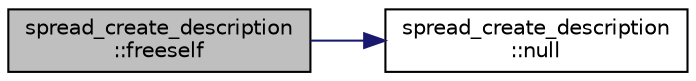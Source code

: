 digraph "spread_create_description::freeself"
{
  edge [fontname="Helvetica",fontsize="10",labelfontname="Helvetica",labelfontsize="10"];
  node [fontname="Helvetica",fontsize="10",shape=record];
  rankdir="LR";
  Node7 [label="spread_create_description\l::freeself",height=0.2,width=0.4,color="black", fillcolor="grey75", style="filled", fontcolor="black"];
  Node7 -> Node8 [color="midnightblue",fontsize="10",style="solid",fontname="Helvetica"];
  Node8 [label="spread_create_description\l::null",height=0.2,width=0.4,color="black", fillcolor="white", style="filled",URL="$d0/df6/classspread__create__description.html#a796e51042e644061d7993faa2df82720"];
}
